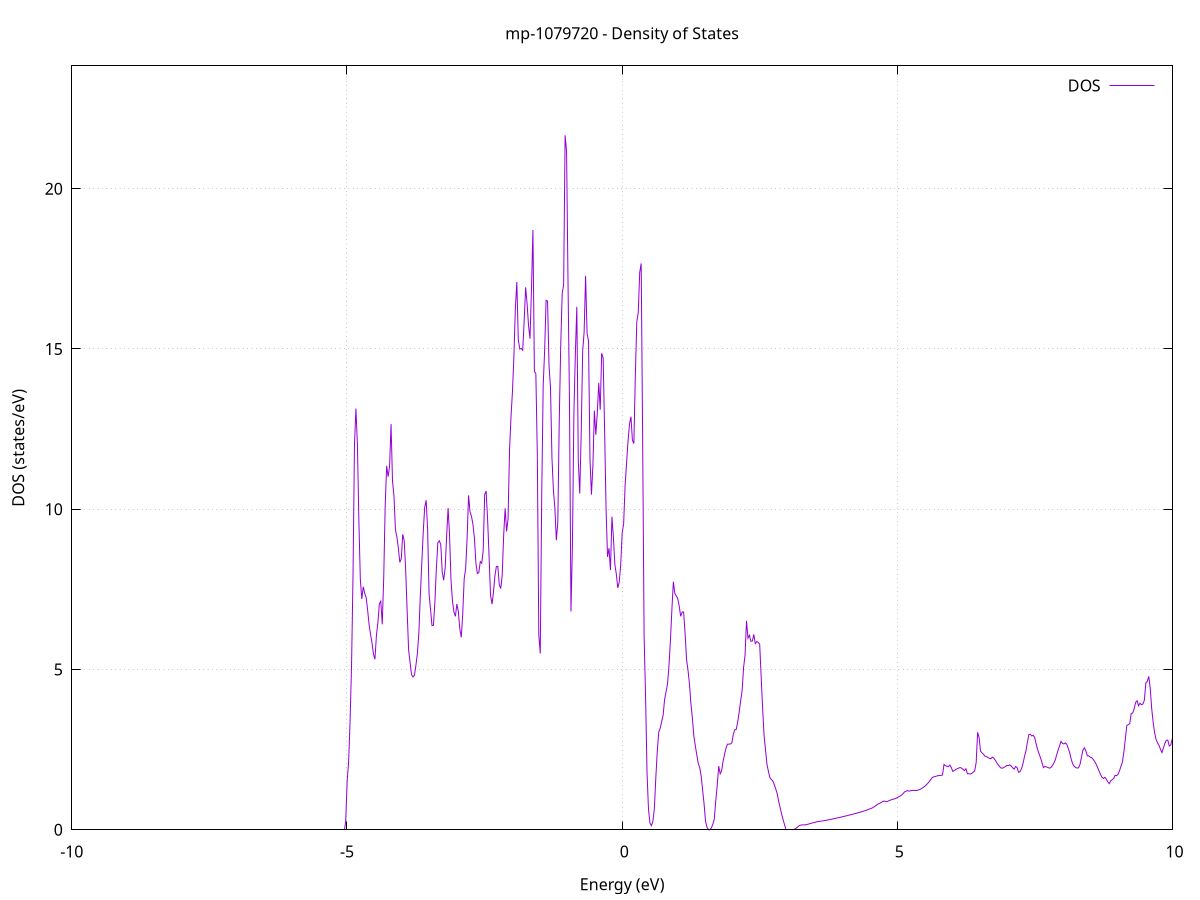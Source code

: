 set title 'mp-1079720 - Density of States'
set xlabel 'Energy (eV)'
set ylabel 'DOS (states/eV)'
set grid
set xrange [-10:10]
set yrange [0:23.832]
set xzeroaxis lt -1
set terminal png size 800,600
set output 'mp-1079720_dos_gnuplot.png'
plot '-' using 1:2 with lines title 'DOS'
-19.057100 0.000000
-19.030500 0.000000
-19.003900 0.000000
-18.977300 0.000000
-18.950700 0.000000
-18.924200 0.000000
-18.897600 0.000000
-18.871000 0.000000
-18.844400 0.000000
-18.817800 0.000000
-18.791300 0.000000
-18.764700 0.000000
-18.738100 0.000000
-18.711500 0.000000
-18.684900 0.000000
-18.658400 0.000000
-18.631800 0.000000
-18.605200 0.000000
-18.578600 0.000000
-18.552000 0.000000
-18.525500 0.000000
-18.498900 0.000000
-18.472300 0.000000
-18.445700 0.000000
-18.419100 0.000000
-18.392600 0.000000
-18.366000 0.000000
-18.339400 0.000000
-18.312800 0.000000
-18.286300 0.000000
-18.259700 0.000000
-18.233100 0.000000
-18.206500 0.000000
-18.179900 0.000000
-18.153400 0.000000
-18.126800 0.000000
-18.100200 0.000000
-18.073600 0.000000
-18.047000 0.000000
-18.020500 0.000000
-17.993900 0.000000
-17.967300 0.000000
-17.940700 0.000000
-17.914100 0.000000
-17.887600 0.000000
-17.861000 0.000000
-17.834400 0.000000
-17.807800 0.000000
-17.781200 0.000000
-17.754700 0.000000
-17.728100 0.000000
-17.701500 0.000000
-17.674900 0.000000
-17.648300 0.000000
-17.621800 0.000000
-17.595200 0.000000
-17.568600 0.000000
-17.542000 0.000000
-17.515400 0.000000
-17.488900 0.000000
-17.462300 0.000000
-17.435700 0.000000
-17.409100 0.000000
-17.382600 0.000000
-17.356000 0.000000
-17.329400 0.000000
-17.302800 0.000000
-17.276200 0.000000
-17.249700 0.000000
-17.223100 0.000000
-17.196500 0.000000
-17.169900 0.000000
-17.143300 0.000000
-17.116800 0.000000
-17.090200 0.000000
-17.063600 0.000000
-17.037000 0.000000
-17.010400 0.000000
-16.983900 0.000000
-16.957300 0.000000
-16.930700 0.000000
-16.904100 0.000000
-16.877500 0.000000
-16.851000 0.000000
-16.824400 0.000000
-16.797800 0.000000
-16.771200 0.000000
-16.744600 0.000000
-16.718100 0.000000
-16.691500 0.000000
-16.664900 0.000000
-16.638300 0.008500
-16.611700 0.897700
-16.585200 1.306700
-16.558600 1.756400
-16.532000 2.240600
-16.505400 2.809500
-16.478800 3.603700
-16.452300 3.846700
-16.425700 4.077900
-16.399100 4.356200
-16.372500 4.544700
-16.346000 4.867100
-16.319400 5.395800
-16.292800 6.259000
-16.266200 7.494100
-16.239600 6.923100
-16.213100 9.327000
-16.186500 6.671000
-16.159900 8.688700
-16.133300 12.569000
-16.106700 10.050900
-16.080200 7.690700
-16.053600 7.293400
-16.027000 7.867500
-16.000400 7.519600
-15.973800 15.028000
-15.947300 8.365800
-15.920700 22.327900
-15.894100 22.097800
-15.867500 34.765200
-15.840900 32.817900
-15.814400 24.842700
-15.787800 5.170000
-15.761200 0.000000
-15.734600 0.000000
-15.708000 0.000000
-15.681500 0.000000
-15.654900 0.000000
-15.628300 0.000000
-15.601700 0.000000
-15.575100 0.000000
-15.548600 0.000000
-15.522000 0.000000
-15.495400 0.000000
-15.468800 0.000000
-15.442300 0.000000
-15.415700 0.000000
-15.389100 0.000000
-15.362500 0.000000
-15.335900 0.000000
-15.309400 0.000000
-15.282800 0.000000
-15.256200 0.000000
-15.229600 0.000000
-15.203000 0.000000
-15.176500 0.000000
-15.149900 0.000000
-15.123300 0.000000
-15.096700 0.000000
-15.070100 0.000000
-15.043600 0.000000
-15.017000 0.000000
-14.990400 0.000000
-14.963800 0.000000
-14.937200 0.000000
-14.910700 0.000000
-14.884100 0.000000
-14.857500 0.000000
-14.830900 0.000000
-14.804300 0.000000
-14.777800 0.000000
-14.751200 0.000000
-14.724600 0.000000
-14.698000 0.000000
-14.671400 0.000000
-14.644900 0.000000
-14.618300 0.000000
-14.591700 0.000000
-14.565100 0.000000
-14.538600 0.000000
-14.512000 0.000000
-14.485400 0.000000
-14.458800 0.000000
-14.432200 0.000000
-14.405700 0.000000
-14.379100 0.000000
-14.352500 0.000000
-14.325900 0.000000
-14.299300 0.000000
-14.272800 0.000000
-14.246200 0.000000
-14.219600 0.000000
-14.193000 0.000000
-14.166400 0.000000
-14.139900 0.000000
-14.113300 0.000000
-14.086700 0.000000
-14.060100 0.000000
-14.033500 0.000000
-14.007000 0.000000
-13.980400 0.000000
-13.953800 0.000000
-13.927200 0.000000
-13.900600 0.000000
-13.874100 0.000000
-13.847500 0.000000
-13.820900 0.000000
-13.794300 0.000000
-13.767700 0.000000
-13.741200 0.000000
-13.714600 0.000000
-13.688000 0.000000
-13.661400 0.000000
-13.634800 0.000000
-13.608300 0.000000
-13.581700 0.000000
-13.555100 0.000000
-13.528500 0.000000
-13.502000 0.000000
-13.475400 0.000000
-13.448800 0.000000
-13.422200 0.000000
-13.395600 0.000000
-13.369100 0.000000
-13.342500 0.000000
-13.315900 0.000000
-13.289300 0.000000
-13.262700 0.000000
-13.236200 0.000000
-13.209600 0.000000
-13.183000 0.000000
-13.156400 0.000000
-13.129800 0.000000
-13.103300 0.000000
-13.076700 0.000000
-13.050100 0.000000
-13.023500 0.000000
-12.996900 0.000000
-12.970400 0.000000
-12.943800 0.000000
-12.917200 0.000000
-12.890600 0.000000
-12.864000 0.000000
-12.837500 0.000000
-12.810900 0.000000
-12.784300 0.000000
-12.757700 0.000000
-12.731100 0.000000
-12.704600 0.000000
-12.678000 0.000000
-12.651400 0.000000
-12.624800 0.000000
-12.598300 0.000000
-12.571700 0.000000
-12.545100 0.000000
-12.518500 0.000000
-12.491900 0.000000
-12.465400 0.000000
-12.438800 0.000000
-12.412200 0.000000
-12.385600 0.000000
-12.359000 0.000000
-12.332500 0.000000
-12.305900 0.000000
-12.279300 0.000000
-12.252700 0.000000
-12.226100 0.000000
-12.199600 0.000000
-12.173000 0.000000
-12.146400 0.000000
-12.119800 0.000000
-12.093200 0.000000
-12.066700 0.000000
-12.040100 0.000000
-12.013500 0.000000
-11.986900 0.000000
-11.960300 0.000000
-11.933800 0.000000
-11.907200 0.000000
-11.880600 0.000000
-11.854000 0.000000
-11.827400 0.000000
-11.800900 0.000000
-11.774300 0.000000
-11.747700 0.000000
-11.721100 0.000000
-11.694500 0.000000
-11.668000 0.000000
-11.641400 0.000000
-11.614800 0.000000
-11.588200 0.000000
-11.561700 0.000000
-11.535100 0.000000
-11.508500 0.000000
-11.481900 0.000000
-11.455300 0.000000
-11.428800 0.000000
-11.402200 0.000000
-11.375600 0.000000
-11.349000 0.000000
-11.322400 0.000000
-11.295900 0.000000
-11.269300 0.000000
-11.242700 0.000000
-11.216100 0.000000
-11.189500 0.000000
-11.163000 0.000000
-11.136400 0.000000
-11.109800 0.000000
-11.083200 0.000000
-11.056600 0.000000
-11.030100 0.000000
-11.003500 0.000000
-10.976900 0.000000
-10.950300 0.000000
-10.923700 0.000000
-10.897200 0.000000
-10.870600 0.000000
-10.844000 0.000000
-10.817400 0.000000
-10.790800 0.000000
-10.764300 0.000000
-10.737700 0.000000
-10.711100 0.000000
-10.684500 0.000000
-10.658000 0.000000
-10.631400 0.000000
-10.604800 0.000000
-10.578200 0.000000
-10.551600 0.000000
-10.525100 0.000000
-10.498500 0.000000
-10.471900 0.000000
-10.445300 0.000000
-10.418700 0.000000
-10.392200 0.000000
-10.365600 0.000000
-10.339000 0.000000
-10.312400 0.000000
-10.285800 0.000000
-10.259300 0.000000
-10.232700 0.000000
-10.206100 0.000000
-10.179500 0.000000
-10.152900 0.000000
-10.126400 0.000000
-10.099800 0.000000
-10.073200 0.000000
-10.046600 0.000000
-10.020000 0.000000
-9.993500 0.000000
-9.966900 0.000000
-9.940300 0.000000
-9.913700 0.000000
-9.887100 0.000000
-9.860600 0.000000
-9.834000 0.000000
-9.807400 0.000000
-9.780800 0.000000
-9.754300 0.000000
-9.727700 0.000000
-9.701100 0.000000
-9.674500 0.000000
-9.647900 0.000000
-9.621400 0.000000
-9.594800 0.000000
-9.568200 0.000000
-9.541600 0.000000
-9.515000 0.000000
-9.488500 0.000000
-9.461900 0.000000
-9.435300 0.000000
-9.408700 0.000000
-9.382100 0.000000
-9.355600 0.000000
-9.329000 0.000000
-9.302400 0.000000
-9.275800 0.000000
-9.249200 0.000000
-9.222700 0.000000
-9.196100 0.000000
-9.169500 0.000000
-9.142900 0.000000
-9.116300 0.000000
-9.089800 0.000000
-9.063200 0.000000
-9.036600 0.000000
-9.010000 0.000000
-8.983400 0.000000
-8.956900 0.000000
-8.930300 0.000000
-8.903700 0.000000
-8.877100 0.000000
-8.850500 0.000000
-8.824000 0.000000
-8.797400 0.000000
-8.770800 0.000000
-8.744200 0.000000
-8.717700 0.000000
-8.691100 0.000000
-8.664500 0.000000
-8.637900 0.000000
-8.611300 0.000000
-8.584800 0.000000
-8.558200 0.000000
-8.531600 0.000000
-8.505000 0.000000
-8.478400 0.000000
-8.451900 0.000000
-8.425300 0.000000
-8.398700 0.000000
-8.372100 0.000000
-8.345500 0.000000
-8.319000 0.000000
-8.292400 0.000000
-8.265800 0.000000
-8.239200 0.000000
-8.212600 0.000000
-8.186100 0.000000
-8.159500 0.000000
-8.132900 0.000000
-8.106300 0.000000
-8.079700 0.000000
-8.053200 0.000000
-8.026600 0.000000
-8.000000 0.000000
-7.973400 0.000000
-7.946800 0.000000
-7.920300 0.000000
-7.893700 0.000000
-7.867100 0.000000
-7.840500 0.000000
-7.814000 0.000000
-7.787400 0.000000
-7.760800 0.000000
-7.734200 0.000000
-7.707600 0.000000
-7.681100 0.000000
-7.654500 0.000000
-7.627900 0.000000
-7.601300 0.000000
-7.574700 0.000000
-7.548200 0.000000
-7.521600 0.000000
-7.495000 0.000000
-7.468400 0.000000
-7.441800 0.000000
-7.415300 0.000000
-7.388700 0.000000
-7.362100 0.000000
-7.335500 0.000000
-7.308900 0.000000
-7.282400 0.000000
-7.255800 0.000000
-7.229200 0.000000
-7.202600 0.000000
-7.176000 0.000000
-7.149500 0.000000
-7.122900 0.000000
-7.096300 0.000000
-7.069700 0.000000
-7.043100 0.000000
-7.016600 0.000000
-6.990000 0.000000
-6.963400 0.000000
-6.936800 0.000000
-6.910200 0.000000
-6.883700 0.000000
-6.857100 0.000000
-6.830500 0.000000
-6.803900 0.000000
-6.777400 0.000000
-6.750800 0.000000
-6.724200 0.000000
-6.697600 0.000000
-6.671000 0.000000
-6.644500 0.000000
-6.617900 0.000000
-6.591300 0.000000
-6.564700 0.000000
-6.538100 0.000000
-6.511600 0.000000
-6.485000 0.000000
-6.458400 0.000000
-6.431800 0.000000
-6.405200 0.000000
-6.378700 0.000000
-6.352100 0.000000
-6.325500 0.000000
-6.298900 0.000000
-6.272300 0.000000
-6.245800 0.000000
-6.219200 0.000000
-6.192600 0.000000
-6.166000 0.000000
-6.139400 0.000000
-6.112900 0.000000
-6.086300 0.000000
-6.059700 0.000000
-6.033100 0.000000
-6.006500 0.000000
-5.980000 0.000000
-5.953400 0.000000
-5.926800 0.000000
-5.900200 0.000000
-5.873700 0.000000
-5.847100 0.000000
-5.820500 0.000000
-5.793900 0.000000
-5.767300 0.000000
-5.740800 0.000000
-5.714200 0.000000
-5.687600 0.000000
-5.661000 0.000000
-5.634400 0.000000
-5.607900 0.000000
-5.581300 0.000000
-5.554700 0.000000
-5.528100 0.000000
-5.501500 0.000000
-5.475000 0.000000
-5.448400 0.000000
-5.421800 0.000000
-5.395200 0.000000
-5.368600 0.000000
-5.342100 0.000000
-5.315500 0.000000
-5.288900 0.000000
-5.262300 0.000000
-5.235700 0.000000
-5.209200 0.000000
-5.182600 0.000000
-5.156000 0.000000
-5.129400 0.000000
-5.102800 0.000000
-5.076300 0.000000
-5.049700 0.000000
-5.023100 0.263000
-4.996500 1.516400
-4.970000 2.115000
-4.943400 3.379200
-4.916800 5.124300
-4.890200 7.938100
-4.863600 12.002300
-4.837100 13.141900
-4.810500 12.032400
-4.783900 9.654200
-4.757300 7.813800
-4.730700 7.199400
-4.704200 7.581700
-4.677600 7.374800
-4.651000 7.242400
-4.624400 6.847400
-4.597800 6.400300
-4.571300 6.096600
-4.544700 5.824800
-4.518100 5.477900
-4.491500 5.319100
-4.464900 6.062400
-4.438400 6.455800
-4.411800 7.049700
-4.385200 7.133000
-4.358600 6.410300
-4.332000 7.878900
-4.305500 10.118400
-4.278900 11.351400
-4.252300 11.016900
-4.225700 11.341500
-4.199100 12.656000
-4.172600 10.876700
-4.146000 10.420500
-4.119400 9.356500
-4.092800 9.132100
-4.066200 8.787200
-4.039700 8.342700
-4.013100 8.454100
-3.986500 9.218200
-3.959900 9.017300
-3.933400 8.106400
-3.906800 6.844800
-3.880200 5.613300
-3.853600 5.228300
-3.827000 4.838800
-3.800500 4.768000
-3.773900 4.821900
-3.747300 5.133000
-3.720700 5.501900
-3.694100 6.124000
-3.667600 7.289700
-3.641000 8.292200
-3.614400 9.278500
-3.587800 10.054900
-3.561200 10.282100
-3.534700 9.386100
-3.508100 7.351200
-3.481500 6.875300
-3.454900 6.369500
-3.428300 6.381100
-3.401800 7.127800
-3.375200 8.179500
-3.348600 8.955800
-3.322000 9.016500
-3.295400 8.893500
-3.268900 8.040100
-3.242300 7.786600
-3.215700 8.167900
-3.189100 9.146500
-3.162500 10.039900
-3.136000 9.190300
-3.109400 7.781800
-3.082800 7.134100
-3.056200 6.791800
-3.029700 6.658300
-3.003100 7.042600
-2.976500 6.811500
-2.949900 6.273900
-2.923300 6.002700
-2.896800 6.714700
-2.870200 7.826400
-2.843600 8.147700
-2.817000 9.102900
-2.790400 10.430400
-2.763900 9.919800
-2.737300 9.775500
-2.710700 9.524300
-2.684100 9.094800
-2.657500 8.325400
-2.631000 7.994700
-2.604400 8.023000
-2.577800 8.363900
-2.551200 8.317700
-2.524600 8.711100
-2.498100 10.455000
-2.471500 10.567800
-2.444900 9.697800
-2.418300 8.553200
-2.391700 7.320500
-2.365200 7.039500
-2.338600 7.399200
-2.312000 7.918000
-2.285400 8.211300
-2.258800 8.217900
-2.232300 7.639000
-2.205700 7.527000
-2.179100 7.951100
-2.152500 9.199000
-2.126000 10.030300
-2.099400 9.307900
-2.072800 9.705500
-2.046200 11.852400
-2.019600 12.875300
-1.993100 13.664600
-1.966500 14.775100
-1.939900 16.289800
-1.913300 17.088400
-1.886700 15.277600
-1.860200 14.999000
-1.833600 15.017700
-1.807000 14.960800
-1.780400 15.866600
-1.753800 16.921500
-1.727300 16.416600
-1.700700 15.721100
-1.674100 15.320900
-1.647500 16.866900
-1.620900 18.712000
-1.594400 14.305300
-1.567800 14.224500
-1.541200 11.702800
-1.514600 6.085200
-1.488000 5.500600
-1.461500 10.386600
-1.434900 13.846500
-1.408300 14.951600
-1.381700 16.516300
-1.355100 16.491600
-1.328600 14.470600
-1.302000 13.816400
-1.275400 11.606700
-1.248800 10.594300
-1.222200 10.028000
-1.195700 9.033100
-1.169100 9.593700
-1.142500 12.777400
-1.115900 15.111100
-1.089400 16.726700
-1.062800 17.012700
-1.036200 21.665800
-1.009600 21.159400
-0.983000 16.983300
-0.956500 13.321000
-0.929900 6.808700
-0.903300 8.877900
-0.876700 12.996000
-0.850100 14.851300
-0.823600 16.313600
-0.797000 11.519700
-0.770400 10.488300
-0.743800 12.373700
-0.717200 14.934100
-0.690700 15.526300
-0.664100 17.280400
-0.637500 15.493100
-0.610900 15.248100
-0.584300 11.563400
-0.557800 10.457400
-0.531200 11.369200
-0.504600 13.075500
-0.478000 12.321100
-0.451400 13.004100
-0.424900 13.944700
-0.398300 13.102000
-0.371700 14.867700
-0.345100 14.715600
-0.318500 12.440300
-0.292000 10.001300
-0.265400 8.513800
-0.238800 8.783000
-0.212200 8.101800
-0.185700 9.768000
-0.159100 9.133300
-0.132500 8.283100
-0.105900 7.976200
-0.079300 7.542400
-0.052800 7.726500
-0.026200 8.272700
0.000400 9.259400
0.027000 9.541700
0.053600 10.730400
0.080100 11.433400
0.106700 12.110500
0.133300 12.649200
0.159900 12.886100
0.186500 12.153500
0.213000 12.048700
0.239600 14.179700
0.266200 15.849200
0.292800 16.136700
0.319400 17.388000
0.345900 17.669100
0.372500 12.198300
0.399100 6.029200
0.425700 4.160000
0.452300 1.765500
0.478800 0.634500
0.505400 0.209300
0.532000 0.128700
0.558600 0.263600
0.585200 0.657400
0.611700 1.614500
0.638300 2.457500
0.664900 3.042800
0.691500 3.172100
0.718100 3.374700
0.744600 3.576100
0.771200 4.063300
0.797800 4.306000
0.824400 4.545800
0.850900 5.119200
0.877500 5.907600
0.904100 6.873700
0.930700 7.736200
0.957300 7.374200
0.983800 7.292200
1.010400 7.213300
1.037000 6.977100
1.063600 6.659100
1.090200 6.795200
1.116700 6.795100
1.143300 6.147300
1.169900 5.321300
1.196500 4.983400
1.223100 4.548600
1.249600 3.932100
1.276200 3.482200
1.302800 2.926400
1.329400 2.624300
1.356000 2.338700
1.382500 2.069700
1.409100 1.941800
1.435700 1.681800
1.462300 1.242300
1.488900 0.802000
1.515400 0.257600
1.542000 0.078000
1.568600 0.000000
1.595200 0.002900
1.621800 0.062800
1.648300 0.172400
1.674900 0.338200
1.701500 0.912000
1.728100 1.390900
1.754600 1.985400
1.781200 1.748800
1.807800 1.844600
1.834400 2.141900
1.861000 2.353000
1.887500 2.550300
1.914100 2.669700
1.940700 2.672100
1.967300 2.676400
1.993900 2.711000
2.020400 2.984300
2.047000 3.120900
2.073600 3.135200
2.100200 3.374600
2.126800 3.667400
2.153300 4.023000
2.179900 4.335600
2.206500 5.059500
2.233100 5.441300
2.259700 6.517000
2.286200 5.980900
2.312800 6.068900
2.339400 5.880300
2.366000 5.890200
2.392600 6.093700
2.419100 5.807800
2.445700 5.869100
2.472300 5.846100
2.498900 5.794400
2.525500 4.788900
2.552000 3.804300
2.578600 2.947500
2.605200 2.493200
2.631800 2.035600
2.658300 1.818000
2.684900 1.622400
2.711500 1.568300
2.738100 1.524300
2.764700 1.405200
2.791200 1.273500
2.817800 1.124500
2.844400 0.892000
2.871000 0.686700
2.897600 0.491800
2.924100 0.318900
2.950700 0.159900
2.977300 0.004000
3.003900 0.000000
3.030500 0.000000
3.057000 0.000000
3.083600 0.000000
3.110200 0.005400
3.136800 0.022700
3.163400 0.052000
3.189900 0.089500
3.216500 0.127600
3.243100 0.145400
3.269700 0.151700
3.296300 0.153100
3.322800 0.151000
3.349400 0.161700
3.376000 0.173700
3.402600 0.186000
3.429200 0.198600
3.455700 0.211600
3.482300 0.224400
3.508900 0.236500
3.535500 0.247500
3.562100 0.257000
3.588600 0.264400
3.615200 0.269700
3.641800 0.276800
3.668400 0.284000
3.694900 0.291900
3.721500 0.300500
3.748100 0.309700
3.774700 0.319000
3.801300 0.328400
3.827800 0.338100
3.854400 0.348000
3.881000 0.358000
3.907600 0.368100
3.934200 0.378300
3.960700 0.389000
3.987300 0.399900
4.013900 0.411000
4.040500 0.421700
4.067100 0.432400
4.093600 0.443400
4.120200 0.454900
4.146800 0.466500
4.173400 0.478300
4.200000 0.490100
4.226500 0.502100
4.253100 0.514100
4.279700 0.526400
4.306300 0.539000
4.332900 0.552100
4.359400 0.566000
4.386000 0.581000
4.412600 0.596800
4.439200 0.612900
4.465800 0.629500
4.492300 0.646200
4.518900 0.663000
4.545500 0.681400
4.572100 0.708800
4.598600 0.743400
4.625200 0.775200
4.651800 0.803400
4.678400 0.825700
4.705000 0.850000
4.731500 0.879000
4.758100 0.898300
4.784700 0.886300
4.811300 0.879100
4.837900 0.899500
4.864400 0.919900
4.891000 0.937100
4.917600 0.950500
4.944200 0.962500
4.970800 0.977900
4.997300 0.999900
5.023900 1.024800
5.050500 1.051900
5.077100 1.082600
5.103700 1.124100
5.130200 1.180100
5.156800 1.201400
5.183400 1.222800
5.210000 1.206500
5.236600 1.213900
5.263100 1.223900
5.289700 1.230500
5.316300 1.232800
5.342900 1.232800
5.369500 1.234700
5.396000 1.247800
5.422600 1.268800
5.449200 1.294200
5.475800 1.327700
5.502400 1.363600
5.528900 1.405400
5.555500 1.453200
5.582100 1.506900
5.608700 1.569100
5.635200 1.629700
5.661800 1.651700
5.688400 1.661300
5.715000 1.676700
5.741600 1.689100
5.768100 1.693100
5.794700 1.697300
5.821300 1.709000
5.847900 2.039400
5.874500 1.999400
5.901000 1.981900
5.927600 1.970200
5.954200 2.019200
5.980800 1.944200
6.007400 1.819600
6.033900 1.847400
6.060500 1.878300
6.087100 1.903400
6.113700 1.924600
6.140300 1.941200
6.166800 1.923800
6.193400 1.883000
6.220000 1.845400
6.246600 1.904500
6.273200 1.747000
6.299700 1.749800
6.326300 1.739500
6.352900 1.758700
6.379500 1.796900
6.406100 1.837100
6.432600 2.097600
6.459200 3.041900
6.485800 2.879100
6.512400 2.449100
6.538900 2.398700
6.565500 2.354800
6.592100 2.294800
6.618700 2.286900
6.645300 2.251400
6.671800 2.230400
6.698400 2.218400
6.725000 2.267200
6.751600 2.241600
6.778200 2.174300
6.804700 2.099800
6.831300 2.028300
6.857900 1.968400
6.884500 1.927100
6.911100 1.920900
6.937600 1.947600
6.964200 1.971400
6.990800 2.006900
7.017400 2.002100
7.044000 2.024700
7.070500 1.987400
7.097100 1.929700
7.123700 1.893300
7.150300 1.977400
7.176900 1.936600
7.203400 1.793300
7.230000 1.814600
7.256600 1.905500
7.283200 2.062300
7.309800 2.279100
7.336300 2.454100
7.362900 2.724700
7.389500 2.968700
7.416100 2.979700
7.442600 2.926700
7.469200 2.947800
7.495800 2.878600
7.522400 2.677900
7.549000 2.508300
7.575500 2.371100
7.602100 2.243600
7.628700 2.097200
7.655300 1.936500
7.681900 1.976600
7.708400 1.960500
7.735000 1.944600
7.761600 1.923500
7.788200 1.937700
7.814800 1.995000
7.841300 2.070400
7.867900 2.169100
7.894500 2.330600
7.921100 2.485200
7.947700 2.617600
7.974200 2.758200
8.000800 2.696100
8.027400 2.677600
8.054000 2.712100
8.080600 2.660700
8.107100 2.535500
8.133700 2.394800
8.160300 2.197600
8.186900 2.054100
8.213500 1.979700
8.240000 1.940400
8.266600 1.925600
8.293200 1.934500
8.319800 2.040900
8.346400 2.270100
8.372900 2.492100
8.399500 2.559000
8.426100 2.460000
8.452700 2.308000
8.479200 2.306200
8.505800 2.265500
8.532400 2.248900
8.559000 2.196300
8.585600 2.130600
8.612100 2.049600
8.638700 1.943300
8.665300 1.834900
8.691900 1.727500
8.718500 1.640900
8.745000 1.599100
8.771600 1.635600
8.798200 1.578400
8.824800 1.493200
8.851400 1.438300
8.877900 1.528200
8.904500 1.564300
8.931100 1.600800
8.957700 1.699300
8.984300 1.687100
9.010800 1.730600
9.037400 1.840700
9.064000 1.983200
9.090600 2.117300
9.117200 2.437900
9.143700 2.843000
9.170300 3.254100
9.196900 3.275000
9.223500 3.314100
9.250100 3.629700
9.276600 3.641100
9.303200 3.777500
9.329800 3.970000
9.356400 4.026200
9.382900 3.870800
9.409500 3.948200
9.436100 3.901800
9.462700 3.922000
9.489300 4.045200
9.515800 4.586400
9.542400 4.629400
9.569000 4.786900
9.595600 4.405600
9.622200 3.779300
9.648700 3.354900
9.675300 3.026500
9.701900 2.818200
9.728500 2.707100
9.755100 2.630400
9.781600 2.512000
9.808200 2.407800
9.834800 2.549500
9.861400 2.696000
9.888000 2.790500
9.914500 2.798100
9.941100 2.615400
9.967700 2.643200
9.994300 2.822900
10.020900 3.020200
10.047400 3.350200
10.074000 3.475200
10.100600 3.609200
10.127200 3.600400
10.153800 3.881200
10.180300 3.512300
10.206900 3.193000
10.233500 3.089400
10.260100 3.072300
10.286600 3.015100
10.313200 2.995200
10.339800 2.901400
10.366400 2.867100
10.393000 2.845800
10.419500 2.802800
10.446100 2.727600
10.472700 2.674200
10.499300 2.695700
10.525900 2.665600
10.552400 2.545900
10.579000 2.444600
10.605600 2.425700
10.632200 2.331300
10.658800 2.299500
10.685300 2.260300
10.711900 2.217700
10.738500 2.183100
10.765100 2.140900
10.791700 2.092700
10.818200 2.047200
10.844800 2.003900
10.871400 1.977700
10.898000 1.950100
10.924600 1.860000
10.951100 1.760400
10.977700 1.675400
11.004300 1.623700
11.030900 1.584800
11.057500 1.544300
11.084000 1.496400
11.110600 1.446400
11.137200 1.406300
11.163800 1.385300
11.190400 1.381500
11.216900 1.399800
11.243500 1.434000
11.270100 1.473700
11.296700 1.512900
11.323200 1.565400
11.349800 1.594800
11.376400 1.594600
11.403000 1.583300
11.429600 1.579200
11.456100 1.583000
11.482700 1.586800
11.509300 1.588700
11.535900 1.576600
11.562500 1.567600
11.589000 1.618900
11.615600 1.667600
11.642200 1.731100
11.668800 1.846700
11.695400 2.087600
11.721900 2.080300
11.748500 2.142400
11.775100 2.207500
11.801700 2.298600
11.828300 2.377700
11.854800 2.453400
11.881400 2.530800
11.908000 2.592500
11.934600 2.649200
11.961200 2.691800
11.987700 2.685200
12.014300 2.678800
12.040900 2.715900
12.067500 2.803500
12.094100 2.887000
12.120600 2.970500
12.147200 2.899500
12.173800 2.797300
12.200400 2.715500
12.226900 2.781000
12.253500 2.760400
12.280100 2.726800
12.306700 2.696000
12.333300 2.773300
12.359800 2.815100
12.386400 2.895000
12.413000 3.012300
12.439600 3.120100
12.466200 3.201400
12.492700 3.211300
12.519300 3.271700
12.545900 3.327100
12.572500 3.336300
12.599100 3.216400
12.625600 3.175200
12.652200 3.135600
12.678800 3.091600
12.705400 3.058100
12.732000 3.037700
12.758500 3.033200
12.785100 3.019400
12.811700 3.009200
12.838300 3.009300
12.864900 2.987500
12.891400 2.950300
12.918000 2.881700
12.944600 2.780200
12.971200 2.708700
12.997800 2.657100
13.024300 2.621300
13.050900 2.597800
13.077500 2.560600
13.104100 2.526400
13.130700 2.506700
13.157200 2.497500
13.183800 2.491400
13.210400 2.486300
13.237000 2.464600
13.263500 2.398400
13.290100 2.410400
13.316700 2.402500
13.343300 2.331400
13.369900 2.260000
13.396400 2.331700
13.423000 2.302700
13.449600 2.317900
13.476200 2.404800
13.502800 2.538700
13.529300 2.656100
13.555900 2.712300
13.582500 2.719700
13.609100 2.710300
13.635700 2.721200
13.662200 2.727100
13.688800 2.722000
13.715400 2.683000
13.742000 2.638800
13.768600 2.629300
13.795100 2.741500
13.821700 2.579800
13.848300 2.472300
13.874900 2.422000
13.901500 2.311700
13.928000 2.161900
13.954600 2.075700
13.981200 2.033300
14.007800 1.999100
14.034400 1.966700
14.060900 1.940800
14.087500 1.925400
14.114100 1.927900
14.140700 1.928100
14.167200 1.971300
14.193800 1.975100
14.220400 1.956100
14.247000 1.931500
14.273600 1.937500
14.300100 1.911900
14.326700 1.877700
14.353300 1.861800
14.379900 1.864500
14.406500 1.871100
14.433000 1.889700
14.459600 1.915500
14.486200 1.951200
14.512800 1.992200
14.539400 2.037100
14.565900 2.079600
14.592500 2.106700
14.619100 2.136800
14.645700 2.190600
14.672300 2.285700
14.698800 2.379600
14.725400 2.583800
14.752000 2.515700
14.778600 2.478300
14.805200 2.455100
14.831700 2.436700
14.858300 2.466800
14.884900 2.509600
14.911500 2.528100
14.938100 2.594800
14.964600 2.800500
14.991200 2.820300
15.017800 2.900900
15.044400 2.954400
15.070900 3.021400
15.097500 3.002400
15.124100 3.057300
15.150700 3.138100
15.177300 3.249500
15.203800 3.526800
15.230400 3.750300
15.257000 3.659600
15.283600 3.659200
15.310200 3.696200
15.336700 3.676800
15.363300 3.638800
15.389900 3.651900
15.416500 3.694800
15.443100 3.759800
15.469600 3.860400
15.496200 3.868400
15.522800 3.838600
15.549400 3.884600
15.576000 3.818100
15.602500 3.686100
15.629100 3.597100
15.655700 3.537800
15.682300 3.550600
15.708900 3.704300
15.735400 3.724600
15.762000 3.810000
15.788600 3.838700
15.815200 3.770700
15.841800 3.647800
15.868300 3.582700
15.894900 3.537900
15.921500 3.427800
15.948100 3.365300
15.974700 3.258500
16.001200 3.138800
16.027800 3.083200
16.054400 3.099100
16.081000 3.048700
16.107500 3.020000
16.134100 3.027500
16.160700 2.999600
16.187300 3.036900
16.213900 3.075200
16.240400 3.049700
16.267000 3.004900
16.293600 2.994600
16.320200 2.959500
16.346800 2.907000
16.373300 2.841400
16.399900 2.791900
16.426500 2.795100
16.453100 2.786000
16.479700 2.786300
16.506200 2.909600
16.532800 2.875000
16.559400 2.810400
16.586000 2.753600
16.612600 2.750700
16.639100 2.796200
16.665700 2.853800
16.692300 2.924200
16.718900 2.994500
16.745500 3.047700
16.772000 3.040400
16.798600 3.014400
16.825200 3.031200
16.851800 3.074900
16.878400 3.147300
16.904900 3.193500
16.931500 3.241600
16.958100 3.273200
16.984700 3.315300
17.011200 3.340800
17.037800 3.353900
17.064400 3.321500
17.091000 3.322600
17.117600 3.290100
17.144100 3.264800
17.170700 3.299300
17.197300 3.340400
17.223900 3.390300
17.250500 3.542900
17.277000 3.792200
17.303600 3.798400
17.330200 3.603800
17.356800 3.322500
17.383400 3.192100
17.409900 3.129000
17.436500 3.113000
17.463100 3.153000
17.489700 3.238500
17.516300 3.253500
17.542800 3.240200
17.569400 3.382800
17.596000 3.391400
17.622600 3.381500
17.649200 3.386000
17.675700 3.445100
17.702300 3.503400
17.728900 3.566200
17.755500 3.628800
17.782100 3.587300
17.808600 3.475000
17.835200 3.361000
17.861800 3.238500
17.888400 3.211600
17.915000 3.125300
17.941500 3.024000
17.968100 2.963200
17.994700 2.901000
18.021300 2.830700
18.047800 2.790900
18.074400 2.804500
18.101000 2.774200
18.127600 2.727300
18.154200 2.720300
18.180700 2.641800
18.207300 2.544100
18.233900 2.519700
18.260500 2.463600
18.287100 2.424900
18.313600 2.531000
18.340200 2.679800
18.366800 2.835700
18.393400 2.943900
18.420000 3.033600
18.446500 3.138500
18.473100 3.263900
18.499700 3.419800
18.526300 3.505500
18.552900 3.432400
18.579400 3.452400
18.606000 3.456400
18.632600 3.397500
18.659200 3.354400
18.685800 3.442200
18.712300 3.409100
18.738900 3.255300
18.765500 3.216500
18.792100 3.139600
18.818700 3.078400
18.845200 3.071900
18.871800 3.032700
18.898400 2.925900
18.925000 2.769200
18.951500 2.586800
18.978100 2.537900
19.004700 2.584800
19.031300 2.677000
19.057900 2.620900
19.084400 2.549100
19.111000 2.481000
19.137600 2.453400
19.164200 2.408300
19.190800 2.406600
19.217300 2.388700
19.243900 2.413000
19.270500 2.499400
19.297100 2.618300
19.323700 2.782500
19.350200 2.976200
19.376800 3.211700
19.403400 3.397200
19.430000 3.557300
19.456600 3.690100
19.483100 3.791800
19.509700 3.831300
19.536300 3.921700
19.562900 3.963100
19.589500 3.863300
19.616000 3.931200
19.642600 3.965000
19.669200 4.050800
19.695800 4.201200
19.722400 4.334100
19.748900 4.328800
19.775500 4.419100
19.802100 4.475100
19.828700 4.430500
19.855200 4.289500
19.881800 4.189100
19.908400 4.178000
19.935000 4.108200
19.961600 4.110500
19.988100 4.074000
20.014700 4.027400
20.041300 4.051000
20.067900 4.038300
20.094500 4.029500
20.121000 4.061600
20.147600 4.182900
20.174200 4.371600
20.200800 4.124200
20.227400 3.929000
20.253900 3.837500
20.280500 3.752000
20.307100 3.595100
20.333700 3.409700
20.360300 3.359700
20.386800 3.329700
20.413400 3.389900
20.440000 3.496500
20.466600 3.450800
20.493200 3.470200
20.519700 3.404400
20.546300 3.122100
20.572900 2.937100
20.599500 2.861500
20.626100 2.822900
20.652600 2.813700
20.679200 2.836900
20.705800 2.853700
20.732400 2.887700
20.759000 2.933400
20.785500 2.958200
20.812100 3.030100
20.838700 3.126800
20.865300 3.245500
20.891800 3.391600
20.918400 3.533100
20.945000 3.645300
20.971600 3.891700
20.998200 3.945000
21.024700 3.898300
21.051300 3.941700
21.077900 3.809100
21.104500 3.685200
21.131100 3.613300
21.157600 3.484600
21.184200 3.375500
21.210800 3.357100
21.237400 3.368700
21.264000 3.453900
21.290500 3.533200
21.317100 3.554800
21.343700 3.614000
21.370300 3.612200
21.396900 3.573900
21.423400 3.584400
21.450000 3.644300
21.476600 3.788500
21.503200 3.716400
21.529800 3.772600
21.556300 3.843300
21.582900 3.900600
21.609500 3.980000
21.636100 3.957800
21.662700 3.990400
21.689200 4.100800
21.715800 4.141900
21.742400 4.111500
21.769000 4.065000
21.795500 4.017300
21.822100 3.944400
21.848700 3.908100
21.875300 4.287900
21.901900 3.976400
21.928400 3.980400
21.955000 3.946100
21.981600 3.928400
22.008200 3.905300
22.034800 3.911100
22.061300 3.965200
22.087900 3.890100
22.114500 3.908700
22.141100 3.869100
22.167700 3.797600
22.194200 3.758600
22.220800 3.720600
22.247400 3.752900
22.274000 3.844300
22.300600 3.961900
22.327100 4.127800
22.353700 4.319000
22.380300 4.324000
22.406900 4.339100
22.433500 4.330700
22.460000 4.323900
22.486600 4.286200
22.513200 4.329300
22.539800 4.533300
22.566400 4.654200
22.592900 4.741100
22.619500 4.843300
22.646100 4.821600
22.672700 4.791500
22.699200 4.717500
22.725800 4.661800
22.752400 4.612200
22.779000 4.492600
22.805600 4.608500
22.832100 4.760200
22.858700 4.957700
22.885300 5.021900
22.911900 4.873000
22.938500 4.728400
22.965000 4.512000
22.991600 4.514000
23.018200 4.441600
23.044800 4.289300
23.071400 4.164100
23.097900 4.034200
23.124500 3.995500
23.151100 3.954700
23.177700 3.873400
23.204300 3.784800
23.230800 3.731900
23.257400 3.639800
23.284000 3.620200
23.310600 3.538300
23.337200 3.484400
23.363700 3.482000
23.390300 3.493700
23.416900 3.530800
23.443500 3.565800
23.470100 3.585200
23.496600 3.583800
23.523200 3.617900
23.549800 3.617000
23.576400 3.627400
23.603000 3.664200
23.629500 3.736800
23.656100 3.764100
23.682700 3.797200
23.709300 3.857000
23.735800 3.830100
23.762400 3.722500
23.789000 3.675400
23.815600 3.555100
23.842200 3.503000
23.868700 3.509300
23.895300 3.557500
23.921900 3.623900
23.948500 3.708100
23.975100 3.887300
24.001600 3.890600
24.028200 4.020400
24.054800 3.936500
24.081400 3.895500
24.108000 4.088600
24.134500 3.956800
24.161100 3.884200
24.187700 3.817300
24.214300 3.801800
24.240900 3.888600
24.267400 3.789800
24.294000 3.803200
24.320600 3.835800
24.347200 4.003100
24.373800 4.337800
24.400300 4.331200
24.426900 4.354700
24.453500 4.168200
24.480100 4.084000
24.506700 3.881700
24.533200 3.818700
24.559800 3.791900
24.586400 3.899400
24.613000 4.154500
24.639500 4.131600
24.666100 3.888500
24.692700 3.822200
24.719300 3.919900
24.745900 4.044000
24.772400 4.141600
24.799000 4.379300
24.825600 4.245000
24.852200 3.930000
24.878800 3.799600
24.905300 3.832300
24.931900 4.101500
24.958500 4.310300
24.985100 4.458800
25.011700 4.708900
25.038200 4.980900
25.064800 5.137300
25.091400 5.205300
25.118000 5.184900
25.144600 5.241300
25.171100 5.382300
25.197700 5.097500
25.224300 4.892500
25.250900 4.927100
25.277500 4.977100
25.304000 5.149200
25.330600 5.108300
25.357200 4.939900
25.383800 4.963000
25.410400 4.981600
25.436900 4.990500
25.463500 4.890900
25.490100 4.684600
25.516700 4.665500
25.543300 4.659700
25.569800 4.709600
25.596400 4.660300
25.623000 4.653900
25.649600 4.651400
25.676100 4.711900
25.702700 4.841800
25.729300 4.894400
25.755900 4.832300
25.782500 4.801700
25.809000 4.956800
25.835600 4.868600
25.862200 4.844200
25.888800 4.661200
25.915400 4.495400
25.941900 4.500900
25.968500 4.510600
25.995100 4.366000
26.021700 4.248400
26.048300 4.224300
26.074800 4.247500
26.101400 4.310400
26.128000 4.389600
26.154600 4.342200
26.181200 4.391500
26.207700 4.222100
26.234300 4.396900
26.260900 4.532700
26.287500 4.947100
26.314100 4.583700
26.340600 4.423300
26.367200 4.371100
26.393800 4.410000
26.420400 4.513800
26.447000 4.460500
26.473500 4.316300
26.500100 4.298100
26.526700 4.275000
26.553300 4.643000
26.579800 4.600200
26.606400 4.457700
26.633000 4.355900
26.659600 4.273900
26.686200 4.324600
26.712700 4.466600
26.739300 4.347300
26.765900 4.281800
26.792500 4.157900
26.819100 4.105400
26.845600 4.079400
26.872200 4.016800
26.898800 3.972500
26.925400 3.926700
26.952000 3.927000
26.978500 3.952800
27.005100 4.091900
27.031700 4.319800
27.058300 4.392200
27.084900 4.227300
27.111400 4.158400
27.138000 4.115900
27.164600 4.289700
27.191200 4.338000
27.217800 4.257900
27.244300 4.217400
27.270900 4.164500
27.297500 4.102300
27.324100 4.020300
27.350700 3.985500
27.377200 4.078500
27.403800 4.066600
27.430400 4.115200
27.457000 4.214100
27.483500 4.290300
27.510100 4.397600
27.536700 4.560500
27.563300 4.803700
27.589900 5.019000
27.616400 5.120700
27.643000 5.049600
27.669600 5.054200
27.696200 4.946400
27.722800 4.852800
27.749300 4.948400
27.775900 4.951700
27.802500 4.891900
27.829100 4.881500
27.855700 4.740400
27.882200 4.745000
27.908800 4.826700
27.935400 4.940900
27.962000 5.037600
27.988600 4.992800
28.015100 4.827900
28.041700 4.565500
28.068300 4.451600
28.094900 4.478300
28.121500 4.311500
28.148000 4.397400
28.174600 4.467300
28.201200 4.462400
28.227800 4.510400
28.254400 4.609900
28.280900 4.871600
28.307500 5.116000
28.334100 5.327400
28.360700 5.312400
28.387300 5.315700
28.413800 5.378000
28.440400 5.201800
28.467000 5.178300
28.493600 5.188800
28.520100 5.157100
28.546700 5.050800
28.573300 4.823400
28.599900 4.606500
28.626500 4.465900
28.653000 4.441600
28.679600 4.329400
28.706200 4.225100
28.732800 4.178900
28.759400 4.202000
28.785900 4.268100
28.812500 4.375800
28.839100 4.509400
28.865700 4.581600
28.892300 4.626900
28.918800 4.664100
28.945400 4.682200
28.972000 4.631700
28.998600 4.695100
29.025200 4.696600
29.051700 4.641400
29.078300 4.633000
29.104900 4.606200
29.131500 4.717700
29.158100 4.692200
29.184600 4.618800
29.211200 4.415000
29.237800 4.303600
29.264400 4.404100
29.291000 4.074000
29.317500 3.931400
29.344100 3.848700
29.370700 3.798500
29.397300 3.836600
29.423800 3.979600
29.450400 4.155800
29.477000 4.543700
29.503600 4.953200
29.530200 5.011100
29.556700 4.994900
29.583300 4.997200
29.609900 5.069400
29.636500 5.112400
29.663100 4.919600
29.689600 4.595900
29.716200 3.979300
29.742800 3.602300
29.769400 3.540000
29.796000 3.600100
29.822500 3.863200
29.849100 3.948300
29.875700 4.011200
29.902300 4.018100
29.928900 3.972400
29.955400 3.938200
29.982000 3.947900
30.008600 4.002000
30.035200 4.095900
30.061800 3.933600
30.088300 3.857100
30.114900 3.828200
30.141500 3.976300
30.168100 4.077800
30.194700 4.047300
30.221200 3.939100
30.247800 3.886500
30.274400 3.727300
30.301000 3.731500
30.327600 3.778700
30.354100 3.903400
30.380700 4.106600
30.407300 4.190700
30.433900 4.072800
30.460400 4.167400
30.487000 4.155100
30.513600 4.245900
30.540200 4.338700
30.566800 4.346300
30.593300 4.441900
30.619900 4.415600
30.646500 4.345200
30.673100 4.176600
30.699700 4.062900
30.726200 3.957700
30.752800 3.959600
30.779400 4.180200
30.806000 4.132800
30.832600 4.287700
30.859100 4.646900
30.885700 4.997300
30.912300 4.912600
30.938900 4.820300
30.965500 4.505500
30.992000 4.288200
31.018600 4.101100
31.045200 3.935400
31.071800 3.766700
31.098400 3.754600
31.124900 3.881400
31.151500 3.781600
31.178100 3.562500
31.204700 3.501700
31.231300 3.322100
31.257800 3.007300
31.284400 2.626300
31.311000 2.333700
31.337600 1.971800
31.364100 1.393100
31.390700 1.056200
31.417300 0.908000
31.443900 0.714200
31.470500 0.560400
31.497000 0.442400
31.523600 0.340900
31.550200 0.267200
31.576800 0.201600
31.603400 0.126400
31.629900 0.048000
31.656500 0.006600
31.683100 0.000000
31.709700 0.000000
31.736300 0.000000
31.762800 0.000000
31.789400 0.000000
31.816000 0.000000
31.842600 0.000000
31.869200 0.000000
31.895700 0.000000
31.922300 0.000000
31.948900 0.000000
31.975500 0.000000
32.002100 0.000000
32.028600 0.000000
32.055200 0.000000
32.081800 0.000000
32.108400 0.000000
32.135000 0.000000
32.161500 0.000000
32.188100 0.000000
32.214700 0.000000
32.241300 0.000000
32.267800 0.000000
32.294400 0.000000
32.321000 0.000000
32.347600 0.000000
32.374200 0.000000
32.400700 0.000000
32.427300 0.000000
32.453900 0.000000
32.480500 0.000000
32.507100 0.000000
32.533600 0.000000
32.560200 0.000000
32.586800 0.000000
32.613400 0.000000
32.640000 0.000000
32.666500 0.000000
32.693100 0.000000
32.719700 0.000000
32.746300 0.000000
32.772900 0.000000
32.799400 0.000000
32.826000 0.000000
32.852600 0.000000
32.879200 0.000000
32.905800 0.000000
32.932300 0.000000
32.958900 0.000000
32.985500 0.000000
33.012100 0.000000
33.038700 0.000000
33.065200 0.000000
33.091800 0.000000
33.118400 0.000000
33.145000 0.000000
33.171600 0.000000
33.198100 0.000000
33.224700 0.000000
33.251300 0.000000
33.277900 0.000000
33.304400 0.000000
33.331000 0.000000
33.357600 0.000000
33.384200 0.000000
33.410800 0.000000
33.437300 0.000000
33.463900 0.000000
33.490500 0.000000
33.517100 0.000000
33.543700 0.000000
33.570200 0.000000
33.596800 0.000000
33.623400 0.000000
33.650000 0.000000
33.676600 0.000000
33.703100 0.000000
33.729700 0.000000
33.756300 0.000000
33.782900 0.000000
33.809500 0.000000
33.836000 0.000000
33.862600 0.000000
33.889200 0.000000
33.915800 0.000000
33.942400 0.000000
33.968900 0.000000
33.995500 0.000000
34.022100 0.000000
34.048700 0.000000
34.075300 0.000000
34.101800 0.000000
e
